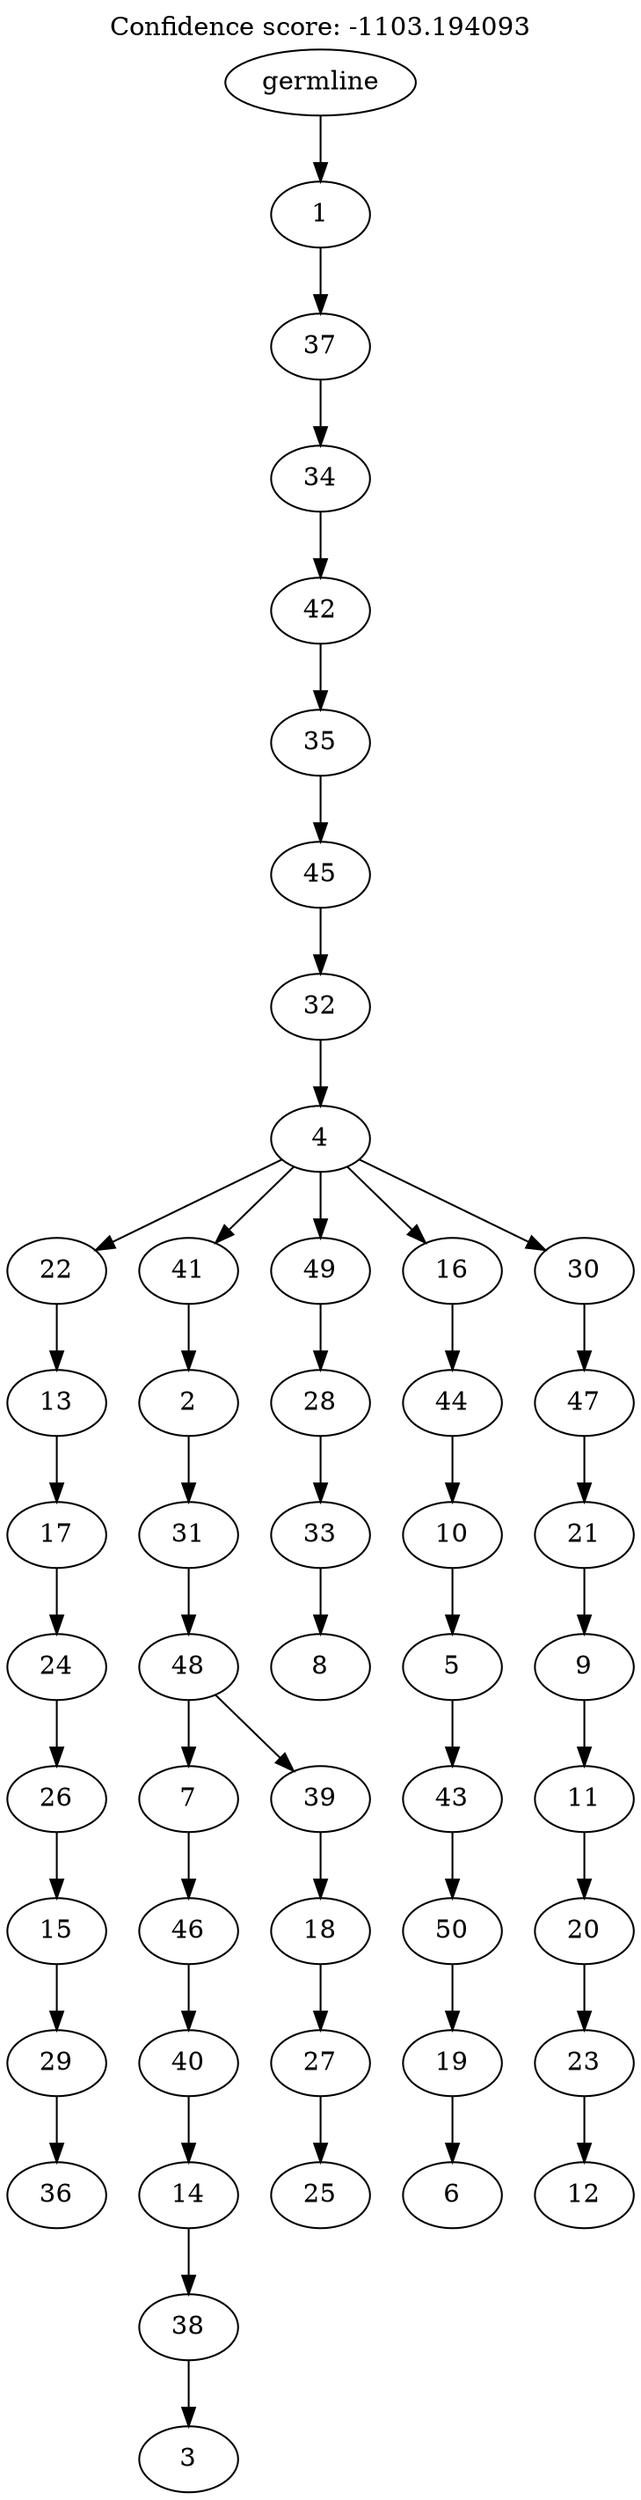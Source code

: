 digraph g {
	"49" -> "50";
	"50" [label="36"];
	"48" -> "49";
	"49" [label="29"];
	"47" -> "48";
	"48" [label="15"];
	"46" -> "47";
	"47" [label="26"];
	"45" -> "46";
	"46" [label="24"];
	"44" -> "45";
	"45" [label="17"];
	"43" -> "44";
	"44" [label="13"];
	"41" -> "42";
	"42" [label="3"];
	"40" -> "41";
	"41" [label="38"];
	"39" -> "40";
	"40" [label="14"];
	"38" -> "39";
	"39" [label="40"];
	"37" -> "38";
	"38" [label="46"];
	"35" -> "36";
	"36" [label="25"];
	"34" -> "35";
	"35" [label="27"];
	"33" -> "34";
	"34" [label="18"];
	"32" -> "33";
	"33" [label="39"];
	"32" -> "37";
	"37" [label="7"];
	"31" -> "32";
	"32" [label="48"];
	"30" -> "31";
	"31" [label="31"];
	"29" -> "30";
	"30" [label="2"];
	"27" -> "28";
	"28" [label="8"];
	"26" -> "27";
	"27" [label="33"];
	"25" -> "26";
	"26" [label="28"];
	"23" -> "24";
	"24" [label="6"];
	"22" -> "23";
	"23" [label="19"];
	"21" -> "22";
	"22" [label="50"];
	"20" -> "21";
	"21" [label="43"];
	"19" -> "20";
	"20" [label="5"];
	"18" -> "19";
	"19" [label="10"];
	"17" -> "18";
	"18" [label="44"];
	"15" -> "16";
	"16" [label="12"];
	"14" -> "15";
	"15" [label="23"];
	"13" -> "14";
	"14" [label="20"];
	"12" -> "13";
	"13" [label="11"];
	"11" -> "12";
	"12" [label="9"];
	"10" -> "11";
	"11" [label="21"];
	"9" -> "10";
	"10" [label="47"];
	"8" -> "9";
	"9" [label="30"];
	"8" -> "17";
	"17" [label="16"];
	"8" -> "25";
	"25" [label="49"];
	"8" -> "29";
	"29" [label="41"];
	"8" -> "43";
	"43" [label="22"];
	"7" -> "8";
	"8" [label="4"];
	"6" -> "7";
	"7" [label="32"];
	"5" -> "6";
	"6" [label="45"];
	"4" -> "5";
	"5" [label="35"];
	"3" -> "4";
	"4" [label="42"];
	"2" -> "3";
	"3" [label="34"];
	"1" -> "2";
	"2" [label="37"];
	"0" -> "1";
	"1" [label="1"];
	"0" [label="germline"];
	labelloc="t";
	label="Confidence score: -1103.194093";
}
